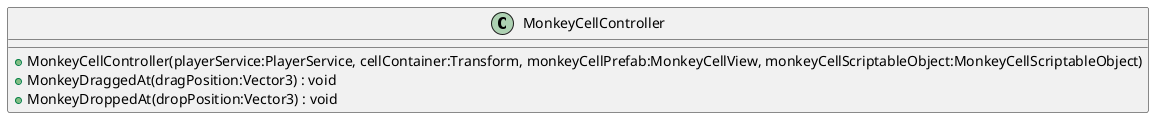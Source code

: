 @startuml
class MonkeyCellController {
    + MonkeyCellController(playerService:PlayerService, cellContainer:Transform, monkeyCellPrefab:MonkeyCellView, monkeyCellScriptableObject:MonkeyCellScriptableObject)
    + MonkeyDraggedAt(dragPosition:Vector3) : void
    + MonkeyDroppedAt(dropPosition:Vector3) : void
}
@enduml
